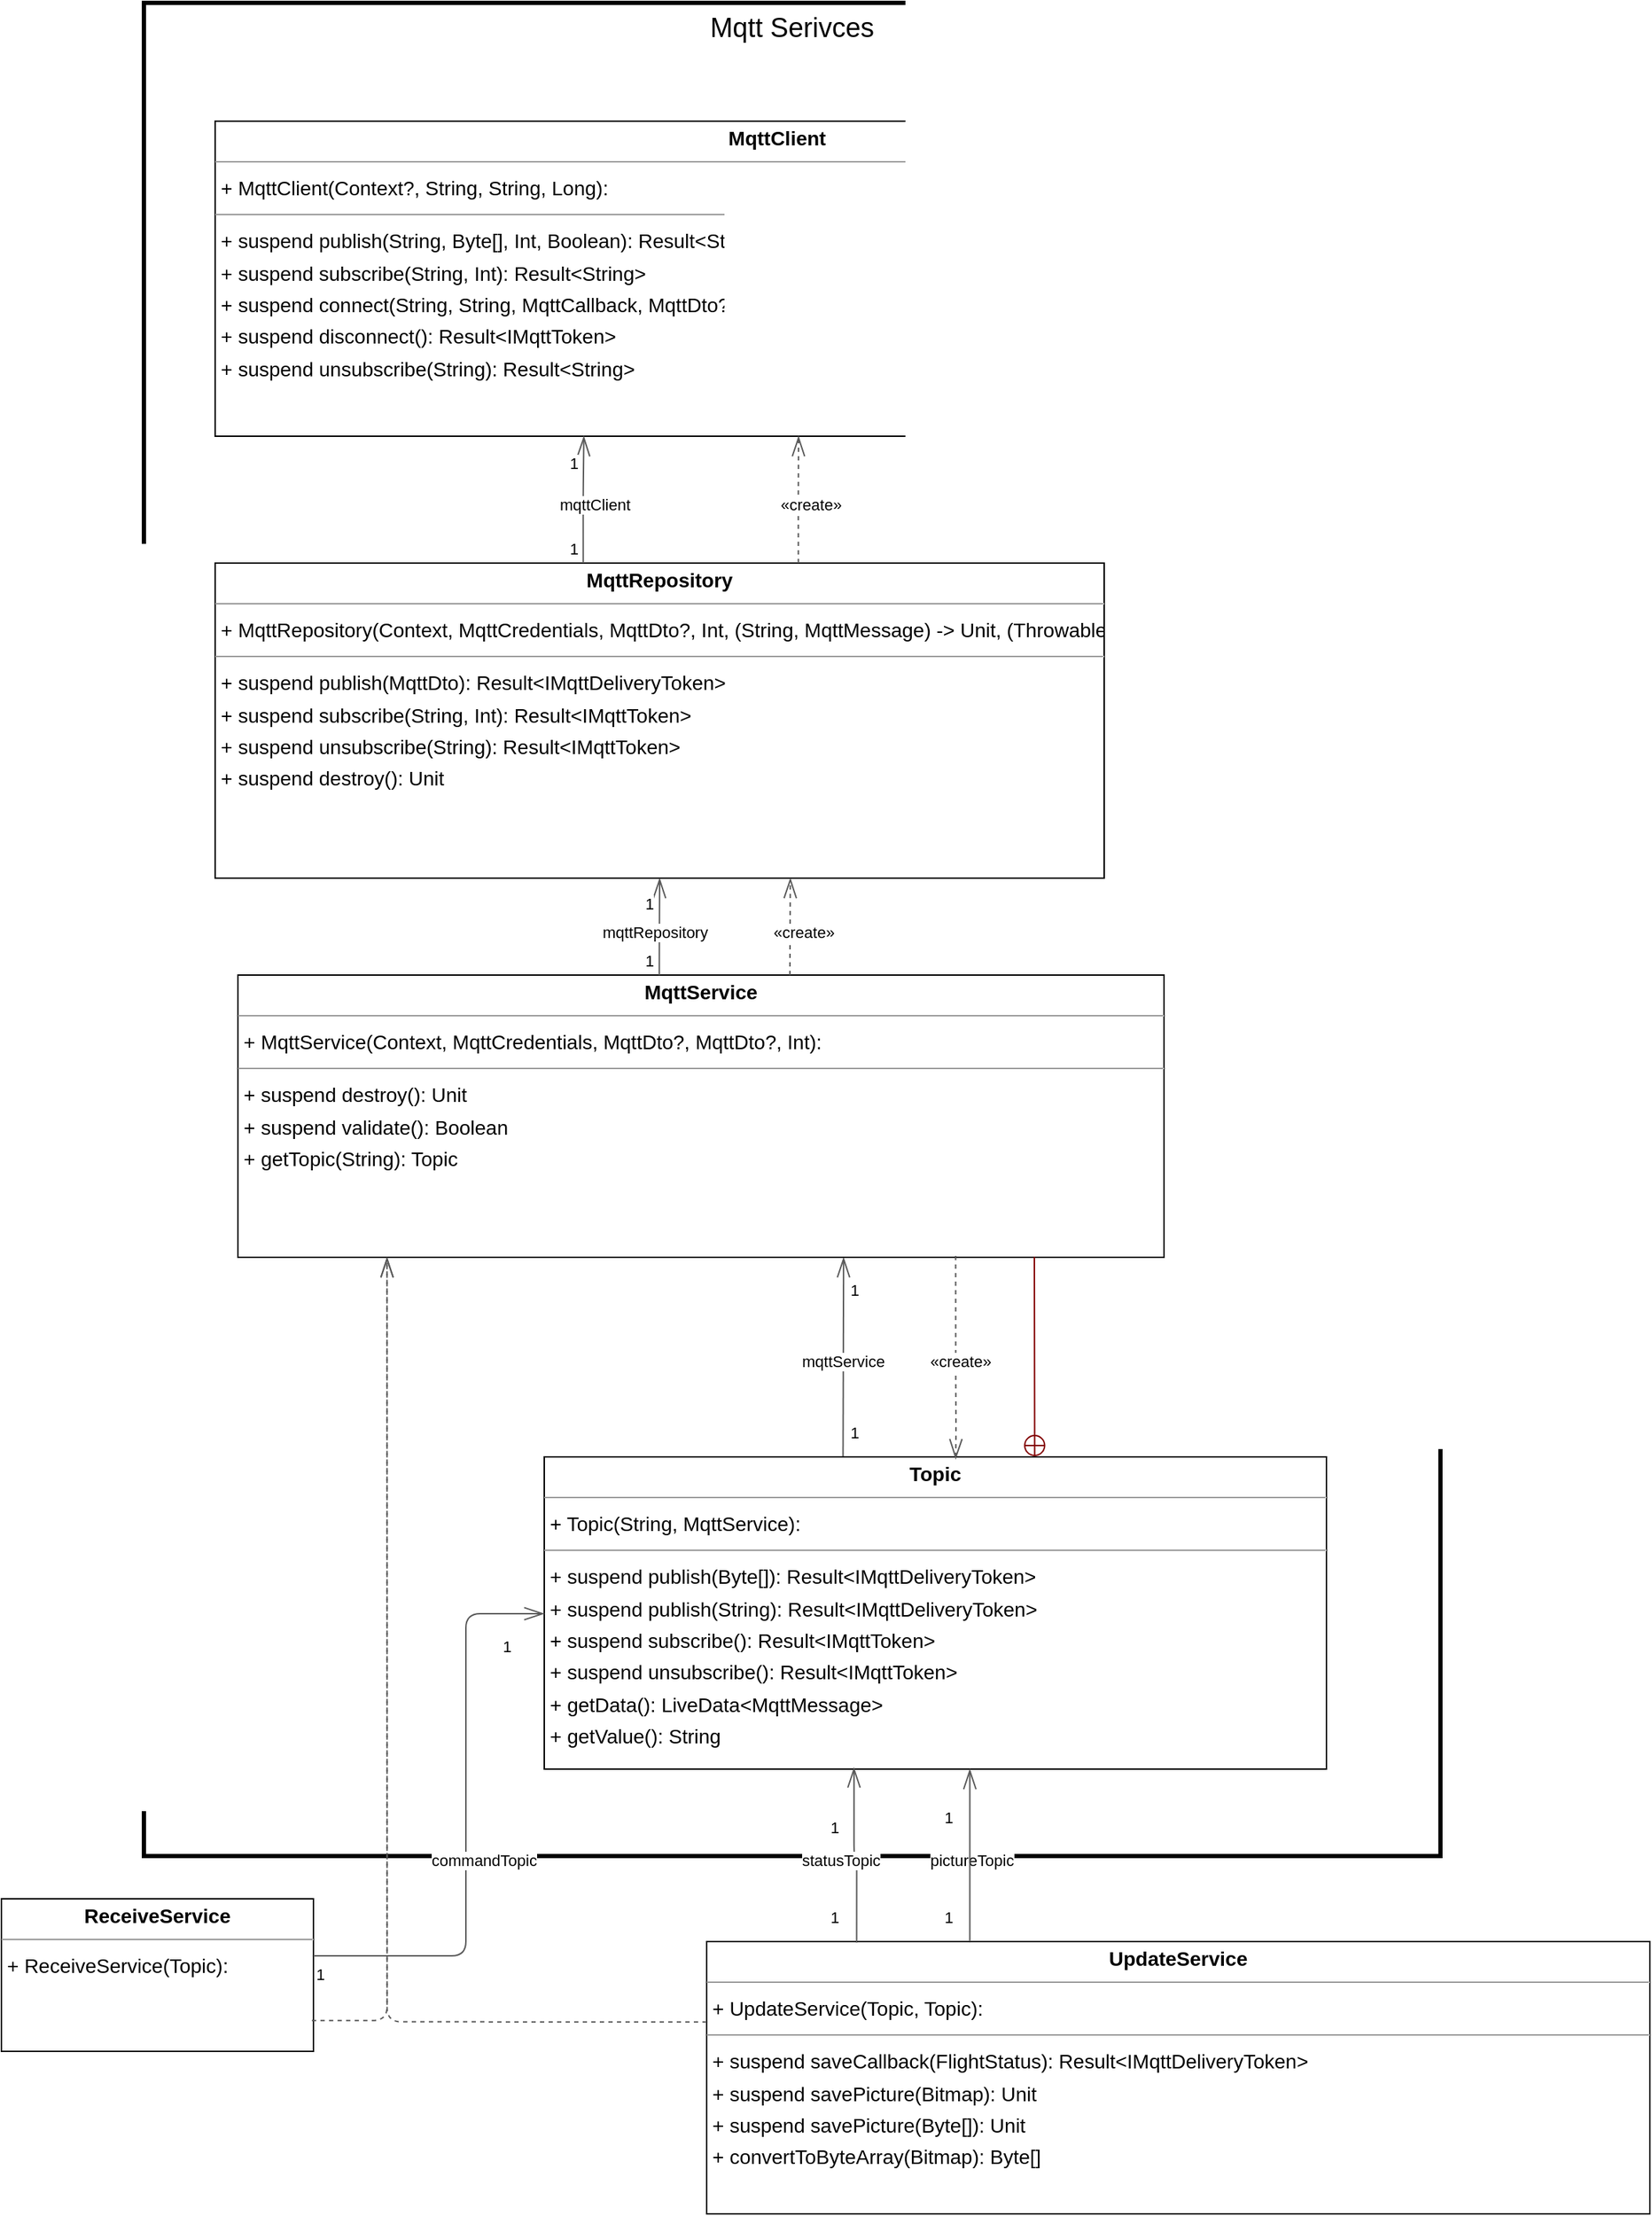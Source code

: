 <mxfile version="18.1.1" type="device"><diagram id="wjcgmcv3OS13ben2V8sq" name="Page-1"><mxGraphModel dx="1492" dy="1599" grid="1" gridSize="10" guides="1" tooltips="1" connect="1" arrows="1" fold="1" page="0" pageScale="1" pageWidth="827" pageHeight="1169" background="none" math="0" shadow="0"><root><mxCell id="0"/><mxCell id="1" parent="0"/><mxCell id="fOfYXLbAgnVC1naT99Nd-5" value="&lt;font style=&quot;font-size: 19px;&quot;&gt;Mqtt Serivces&lt;/font&gt;" style="rounded=0;whiteSpace=wrap;html=1;strokeWidth=3;fontSize=9;verticalAlign=top;" vertex="1" parent="1"><mxGeometry x="420" y="-670" width="910" height="1300" as="geometry"/></mxCell><mxCell id="node5" value="&lt;p style=&quot;margin:0px;margin-top:4px;text-align:center;&quot;&gt;&lt;b&gt;MqttClient&lt;/b&gt;&lt;/p&gt;&lt;hr size=&quot;1&quot;/&gt;&lt;p style=&quot;margin:0 0 0 4px;line-height:1.6;&quot;&gt;+ MqttClient(Context?, String, String, Long): &lt;/p&gt;&lt;hr size=&quot;1&quot;/&gt;&lt;p style=&quot;margin:0 0 0 4px;line-height:1.6;&quot;&gt;+ suspend  publish(String, Byte[], Int, Boolean): Result&amp;lt;String&amp;gt;&lt;br/&gt;+ suspend  subscribe(String, Int): Result&amp;lt;String&amp;gt;&lt;br/&gt;+ suspend  connect(String, String, MqttCallback, MqttDto?, Int): Result&amp;lt;String&amp;gt;&lt;br/&gt;+ suspend  disconnect(): Result&amp;lt;IMqttToken&amp;gt;&lt;br/&gt;+ suspend  unsubscribe(String): Result&amp;lt;String&amp;gt;&lt;/p&gt;" style="verticalAlign=top;align=left;overflow=fill;fontSize=14;fontFamily=Helvetica;html=1;rounded=0;shadow=0;comic=0;labelBackgroundColor=none;strokeWidth=1;" parent="1" vertex="1"><mxGeometry x="470" y="-587" width="789" height="221" as="geometry"/></mxCell><mxCell id="node4" value="&lt;p style=&quot;margin:0px;margin-top:4px;text-align:center;&quot;&gt;&lt;b&gt;MqttRepository&lt;/b&gt;&lt;/p&gt;&lt;hr size=&quot;1&quot;/&gt;&lt;p style=&quot;margin:0 0 0 4px;line-height:1.6;&quot;&gt;+ MqttRepository(Context, MqttCredentials, MqttDto?, Int, (String, MqttMessage) -&amp;gt; Unit, (Throwable) -&amp;gt; Unit, (IMqttDeliveryToken) -&amp;gt; Unit): &lt;/p&gt;&lt;hr size=&quot;1&quot;/&gt;&lt;p style=&quot;margin:0 0 0 4px;line-height:1.6;&quot;&gt;+ suspend  publish(MqttDto): Result&amp;lt;IMqttDeliveryToken&amp;gt;&lt;br/&gt;+ suspend  subscribe(String, Int): Result&amp;lt;IMqttToken&amp;gt;&lt;br/&gt;+ suspend  unsubscribe(String): Result&amp;lt;IMqttToken&amp;gt;&lt;br/&gt;+ suspend  destroy(): Unit&lt;/p&gt;" style="verticalAlign=top;align=left;overflow=fill;fontSize=14;fontFamily=Helvetica;html=1;rounded=0;shadow=0;comic=0;labelBackgroundColor=none;strokeWidth=1;" parent="1" vertex="1"><mxGeometry x="470" y="-277" width="624" height="221" as="geometry"/></mxCell><mxCell id="node3" value="&lt;p style=&quot;margin:0px;margin-top:4px;text-align:center;&quot;&gt;&lt;b&gt;MqttService&lt;/b&gt;&lt;/p&gt;&lt;hr size=&quot;1&quot;/&gt;&lt;p style=&quot;margin:0 0 0 4px;line-height:1.6;&quot;&gt;+ MqttService(Context, MqttCredentials, MqttDto?, MqttDto?, Int): &lt;/p&gt;&lt;hr size=&quot;1&quot;/&gt;&lt;p style=&quot;margin:0 0 0 4px;line-height:1.6;&quot;&gt;+ suspend  destroy(): Unit&lt;br/&gt;+ suspend  validate(): Boolean&lt;br/&gt;+ getTopic(String): Topic&lt;/p&gt;" style="verticalAlign=top;align=left;overflow=fill;fontSize=14;fontFamily=Helvetica;html=1;rounded=0;shadow=0;comic=0;labelBackgroundColor=none;strokeWidth=1;" parent="1" vertex="1"><mxGeometry x="486" y="12" width="650" height="198" as="geometry"/></mxCell><mxCell id="node0" value="&lt;p style=&quot;margin:0px;margin-top:4px;text-align:center;&quot;&gt;&lt;b&gt;ReceiveService&lt;/b&gt;&lt;/p&gt;&lt;hr size=&quot;1&quot;/&gt;&lt;p style=&quot;margin:0 0 0 4px;line-height:1.6;&quot;&gt;+ ReceiveService(Topic): &lt;/p&gt;" style="verticalAlign=top;align=left;overflow=fill;fontSize=14;fontFamily=Helvetica;html=1;rounded=0;shadow=0;comic=0;labelBackgroundColor=none;strokeWidth=1;" parent="1" vertex="1"><mxGeometry x="320" y="660" width="219" height="107" as="geometry"/></mxCell><mxCell id="node2" value="&lt;p style=&quot;margin:0px;margin-top:4px;text-align:center;&quot;&gt;&lt;b&gt;Topic&lt;/b&gt;&lt;/p&gt;&lt;hr size=&quot;1&quot;&gt;&lt;p style=&quot;margin:0 0 0 4px;line-height:1.6;&quot;&gt;+ Topic(String, MqttService): &lt;/p&gt;&lt;hr size=&quot;1&quot;&gt;&lt;p style=&quot;margin:0 0 0 4px;line-height:1.6;&quot;&gt;+ suspend  publish(Byte[]): Result&amp;lt;IMqttDeliveryToken&amp;gt;&lt;br&gt;+ suspend  publish(String): Result&amp;lt;IMqttDeliveryToken&amp;gt;&lt;br&gt;+ suspend  subscribe(): Result&amp;lt;IMqttToken&amp;gt;&lt;br&gt;+ suspend  unsubscribe(): Result&amp;lt;IMqttToken&amp;gt;&lt;/p&gt;&lt;p style=&quot;margin:0 0 0 4px;line-height:1.6;&quot;&gt;+&amp;nbsp;getData():&amp;nbsp;LiveData&amp;lt;MqttMessage&amp;gt;&lt;/p&gt;&lt;p style=&quot;margin:0 0 0 4px;line-height:1.6;&quot;&gt;+ getValue(): String&lt;br&gt;&lt;/p&gt;" style="verticalAlign=top;align=left;overflow=fill;fontSize=14;fontFamily=Helvetica;html=1;rounded=0;shadow=0;comic=0;labelBackgroundColor=none;strokeWidth=1;" parent="1" vertex="1"><mxGeometry x="701" y="350" width="549" height="219" as="geometry"/></mxCell><mxCell id="node1" value="&lt;p style=&quot;margin:0px;margin-top:4px;text-align:center;&quot;&gt;&lt;b&gt;UpdateService&lt;/b&gt;&lt;/p&gt;&lt;hr size=&quot;1&quot;/&gt;&lt;p style=&quot;margin:0 0 0 4px;line-height:1.6;&quot;&gt;+ UpdateService(Topic, Topic): &lt;/p&gt;&lt;hr size=&quot;1&quot;/&gt;&lt;p style=&quot;margin:0 0 0 4px;line-height:1.6;&quot;&gt;+ suspend  saveCallback(FlightStatus): Result&amp;lt;IMqttDeliveryToken&amp;gt;&lt;br/&gt;+ suspend  savePicture(Bitmap): Unit&lt;br/&gt;+ suspend  savePicture(Byte[]): Unit&lt;br/&gt;+ convertToByteArray(Bitmap): Byte[]&lt;/p&gt;" style="verticalAlign=top;align=left;overflow=fill;fontSize=14;fontFamily=Helvetica;html=1;rounded=0;shadow=0;comic=0;labelBackgroundColor=none;strokeWidth=1;" parent="1" vertex="1"><mxGeometry x="815" y="690" width="662" height="191" as="geometry"/></mxCell><mxCell id="edge5" value="" style="html=1;rounded=1;edgeStyle=orthogonalEdgeStyle;dashed=0;startArrow=diamondThinstartSize=12;endArrow=openThin;endSize=12;strokeColor=#595959;exitX=0.414;exitY=0.000;exitDx=0;exitDy=0;entryX=0.328;entryY=1.000;entryDx=0;entryDy=0;" parent="1" source="node4" target="node5" edge="1"><mxGeometry width="50" height="50" relative="1" as="geometry"><Array as="points"><mxPoint x="729" y="-322"/></Array></mxGeometry></mxCell><mxCell id="label30" value="1" style="edgeLabel;resizable=0;html=1;align=left;verticalAlign=top;strokeColor=default;" parent="edge5" vertex="1" connectable="0"><mxGeometry x="717" y="-360" as="geometry"/></mxCell><mxCell id="label34" value="1" style="edgeLabel;resizable=0;html=1;align=left;verticalAlign=top;strokeColor=default;" parent="edge5" vertex="1" connectable="0"><mxGeometry x="717" y="-300" as="geometry"/></mxCell><mxCell id="label35" value="mqttClient" style="edgeLabel;resizable=0;html=1;align=left;verticalAlign=top;strokeColor=default;direction=south;" parent="edge5" vertex="1" connectable="0"><mxGeometry x="710" y="-331" as="geometry"/></mxCell><mxCell id="edge6" value="" style="html=1;rounded=1;edgeStyle=orthogonalEdgeStyle;dashed=1;startArrow=none;endArrow=openThin;endSize=12;strokeColor=#595959;exitX=0.656;exitY=0.000;exitDx=0;exitDy=0;entryX=0.519;entryY=1.000;entryDx=0;entryDy=0;" parent="1" source="node4" target="node5" edge="1"><mxGeometry width="50" height="50" relative="1" as="geometry"><Array as="points"/></mxGeometry></mxCell><mxCell id="label38" value="«create»" style="edgeLabel;resizable=0;html=1;align=left;verticalAlign=top;strokeColor=default;" parent="edge6" vertex="1" connectable="0"><mxGeometry x="864.5" y="-331" as="geometry"/></mxCell><mxCell id="edge1" value="" style="html=1;rounded=1;edgeStyle=orthogonalEdgeStyle;dashed=1;startArrow=none;endArrow=openThin;endSize=12;strokeColor=#595959;exitX=0.596;exitY=0.000;exitDx=0;exitDy=0;entryX=0.647;entryY=1.000;entryDx=0;entryDy=0;" parent="1" source="node3" target="node4" edge="1"><mxGeometry width="50" height="50" relative="1" as="geometry"><Array as="points"><mxPoint x="873" y="12"/><mxPoint x="873" y="-37"/></Array></mxGeometry></mxCell><mxCell id="label8" value="«create»" style="edgeLabel;resizable=0;html=1;align=left;verticalAlign=top;strokeColor=default;" parent="edge1" vertex="1" connectable="0"><mxGeometry x="860" y="-31" as="geometry"/></mxCell><mxCell id="edge7" value="" style="html=1;rounded=1;edgeStyle=orthogonalEdgeStyle;dashed=0;startArrow=diamondThinstartSize=12;endArrow=openThin;endSize=12;strokeColor=#595959;exitX=0.455;exitY=0.000;exitDx=0;exitDy=0;entryX=0.500;entryY=1.000;entryDx=0;entryDy=0;" parent="1" source="node3" target="node4" edge="1"><mxGeometry width="50" height="50" relative="1" as="geometry"><Array as="points"/></mxGeometry></mxCell><mxCell id="label42" value="1" style="edgeLabel;resizable=0;html=1;align=left;verticalAlign=top;strokeColor=default;" parent="edge7" vertex="1" connectable="0"><mxGeometry x="770" y="-51" as="geometry"/></mxCell><mxCell id="label46" value="1" style="edgeLabel;resizable=0;html=1;align=left;verticalAlign=top;strokeColor=default;" parent="edge7" vertex="1" connectable="0"><mxGeometry x="770" y="-11" as="geometry"/></mxCell><mxCell id="label47" value="mqttRepository" style="edgeLabel;resizable=0;html=1;align=left;verticalAlign=top;strokeColor=default;" parent="edge7" vertex="1" connectable="0"><mxGeometry x="740" y="-31" as="geometry"/></mxCell><mxCell id="edge3" value="" style="html=1;rounded=1;edgeStyle=orthogonalEdgeStyle;dashed=1;startArrow=none;endArrow=openThin;endSize=12;strokeColor=#595959;exitX=0.775;exitY=0.995;exitDx=0;exitDy=0;entryX=0.526;entryY=0.007;entryDx=0;entryDy=0;exitPerimeter=0;entryPerimeter=0;" parent="1" source="node3" target="node2" edge="1"><mxGeometry width="50" height="50" relative="1" as="geometry"><Array as="points"><mxPoint x="990" y="293"/><mxPoint x="990" y="293"/><mxPoint x="990" y="332"/><mxPoint x="990" y="332"/></Array></mxGeometry></mxCell><mxCell id="label20" value="«create»" style="edgeLabel;resizable=0;html=1;align=left;verticalAlign=top;strokeColor=default;" parent="edge3" vertex="1" connectable="0"><mxGeometry x="970" y="270" as="geometry"/></mxCell><mxCell id="edge4" value="" style="html=1;rounded=1;edgeStyle=orthogonalEdgeStyle;dashed=1;startArrow=none;endArrow=openThin;endSize=12;strokeColor=#595959;exitX=0.995;exitY=0.798;exitDx=0;exitDy=0;entryX=0.161;entryY=1.000;entryDx=0;entryDy=0;exitPerimeter=0;" parent="1" source="node0" target="node3" edge="1"><mxGeometry width="50" height="50" relative="1" as="geometry"><Array as="points"><mxPoint x="591" y="745"/></Array></mxGeometry></mxCell><mxCell id="edge10" value="" style="html=1;rounded=1;edgeStyle=orthogonalEdgeStyle;dashed=0;startArrow=diamondThinstartSize=12;endArrow=openThin;endSize=12;strokeColor=#595959;entryX=0.000;entryY=0.500;entryDx=0;entryDy=0;" parent="1" source="node0" target="node2" edge="1"><mxGeometry width="50" height="50" relative="1" as="geometry"><Array as="points"><mxPoint x="646" y="700"/><mxPoint x="646" y="460"/><mxPoint x="701" y="460"/></Array></mxGeometry></mxCell><mxCell id="label60" value="1" style="edgeLabel;resizable=0;html=1;align=left;verticalAlign=top;strokeColor=default;" parent="edge10" vertex="1" connectable="0"><mxGeometry x="670" y="470" as="geometry"/></mxCell><mxCell id="label64" value="1" style="edgeLabel;resizable=0;html=1;align=left;verticalAlign=top;strokeColor=default;" parent="edge10" vertex="1" connectable="0"><mxGeometry x="539" y="700" as="geometry"/></mxCell><mxCell id="label65" value="commandTopic" style="edgeLabel;resizable=0;html=1;align=left;verticalAlign=top;strokeColor=default;" parent="edge10" vertex="1" connectable="0"><mxGeometry x="620" y="620" as="geometry"/></mxCell><mxCell id="edge2" value="" style="html=1;rounded=1;edgeStyle=orthogonalEdgeStyle;dashed=0;startArrow=diamondThinstartSize=12;endArrow=openThin;endSize=12;strokeColor=#595959;entryX=0.654;entryY=1;entryDx=0;entryDy=0;entryPerimeter=0;exitX=0.382;exitY=-0.002;exitDx=0;exitDy=0;exitPerimeter=0;" parent="1" source="node2" target="node3" edge="1"><mxGeometry width="50" height="50" relative="1" as="geometry"><Array as="points"><mxPoint x="911" y="350"/><mxPoint x="911" y="350"/></Array></mxGeometry></mxCell><mxCell id="label12" value="1" style="edgeLabel;resizable=0;html=1;align=left;verticalAlign=top;strokeColor=default;" parent="edge2" vertex="1" connectable="0"><mxGeometry x="914" y="220" as="geometry"/></mxCell><mxCell id="label16" value="1" style="edgeLabel;resizable=0;html=1;align=left;verticalAlign=top;strokeColor=default;" parent="edge2" vertex="1" connectable="0"><mxGeometry x="914" y="320" as="geometry"/></mxCell><mxCell id="label17" value="mqttService" style="edgeLabel;resizable=0;html=1;align=left;verticalAlign=top;strokeColor=default;" parent="edge2" vertex="1" connectable="0"><mxGeometry x="880" y="270" as="geometry"/></mxCell><mxCell id="edge9" value="" style="html=1;rounded=1;edgeStyle=orthogonalEdgeStyle;dashed=0;startArrow=circlePlus;startFill=0;endArrow=none;strokeColor=#820000;exitX=0.627;exitY=0.000;exitDx=0;exitDy=0;entryX=0.86;entryY=0.998;entryDx=0;entryDy=0;entryPerimeter=0;" parent="1" source="node2" target="node3" edge="1"><mxGeometry width="50" height="50" relative="1" as="geometry"><Array as="points"><mxPoint x="1045" y="331"/><mxPoint x="1045" y="331"/></Array></mxGeometry></mxCell><mxCell id="edge0" value="" style="html=1;rounded=1;edgeStyle=orthogonalEdgeStyle;dashed=1;startArrow=none;endArrow=openThin;endSize=12;strokeColor=#595959;exitX=0;exitY=0.295;exitDx=0;exitDy=0;entryX=0.161;entryY=1.000;entryDx=0;entryDy=0;exitPerimeter=0;" parent="1" source="node1" target="node3" edge="1"><mxGeometry width="50" height="50" relative="1" as="geometry"><Array as="points"><mxPoint x="591" y="746"/></Array></mxGeometry></mxCell><mxCell id="edge8" value="" style="html=1;rounded=1;edgeStyle=orthogonalEdgeStyle;dashed=0;startArrow=diamondThinstartSize=12;endArrow=openThin;endSize=12;strokeColor=#595959;exitX=0.159;exitY=0.004;exitDx=0;exitDy=0;exitPerimeter=0;entryX=0.396;entryY=0.995;entryDx=0;entryDy=0;entryPerimeter=0;" parent="1" source="node1" target="node2" edge="1"><mxGeometry width="50" height="50" relative="1" as="geometry"><Array as="points"/></mxGeometry></mxCell><mxCell id="label48" value="1" style="edgeLabel;resizable=0;html=1;align=left;verticalAlign=top;strokeColor=default;" parent="edge8" vertex="1" connectable="0"><mxGeometry x="980" y="590" as="geometry"/></mxCell><mxCell id="label52" value="1" style="edgeLabel;resizable=0;html=1;align=left;verticalAlign=top;strokeColor=default;" parent="edge8" vertex="1" connectable="0"><mxGeometry x="980" y="660" as="geometry"/></mxCell><mxCell id="label53" value="pictureTopic" style="edgeLabel;resizable=0;html=1;align=left;verticalAlign=top;strokeColor=default;" parent="edge8" vertex="1" connectable="0"><mxGeometry x="970" y="620" as="geometry"/></mxCell><mxCell id="fOfYXLbAgnVC1naT99Nd-1" value="" style="html=1;rounded=1;edgeStyle=orthogonalEdgeStyle;dashed=0;startArrow=diamondThinstartSize=12;endArrow=openThin;endSize=12;strokeColor=#595959;exitX=0.279;exitY=0;exitDx=0;exitDy=0;exitPerimeter=0;" edge="1" parent="1" source="node1" target="node2"><mxGeometry width="50" height="50" relative="1" as="geometry"><Array as="points"><mxPoint x="1000" y="640"/><mxPoint x="1000" y="640"/></Array><mxPoint x="1000" y="650" as="sourcePoint"/><mxPoint x="889.996" y="500.0" as="targetPoint"/></mxGeometry></mxCell><mxCell id="fOfYXLbAgnVC1naT99Nd-2" value="1" style="edgeLabel;resizable=0;html=1;align=left;verticalAlign=top;strokeColor=default;" vertex="1" connectable="0" parent="fOfYXLbAgnVC1naT99Nd-1"><mxGeometry x="900" y="597" as="geometry"/></mxCell><mxCell id="fOfYXLbAgnVC1naT99Nd-3" value="1" style="edgeLabel;resizable=0;html=1;align=left;verticalAlign=top;strokeColor=default;" vertex="1" connectable="0" parent="fOfYXLbAgnVC1naT99Nd-1"><mxGeometry x="900" y="660" as="geometry"/></mxCell><mxCell id="fOfYXLbAgnVC1naT99Nd-4" value="statusTopic" style="edgeLabel;resizable=0;html=1;align=left;verticalAlign=top;strokeColor=default;" vertex="1" connectable="0" parent="fOfYXLbAgnVC1naT99Nd-1"><mxGeometry x="880" y="620" as="geometry"/></mxCell></root></mxGraphModel></diagram></mxfile>